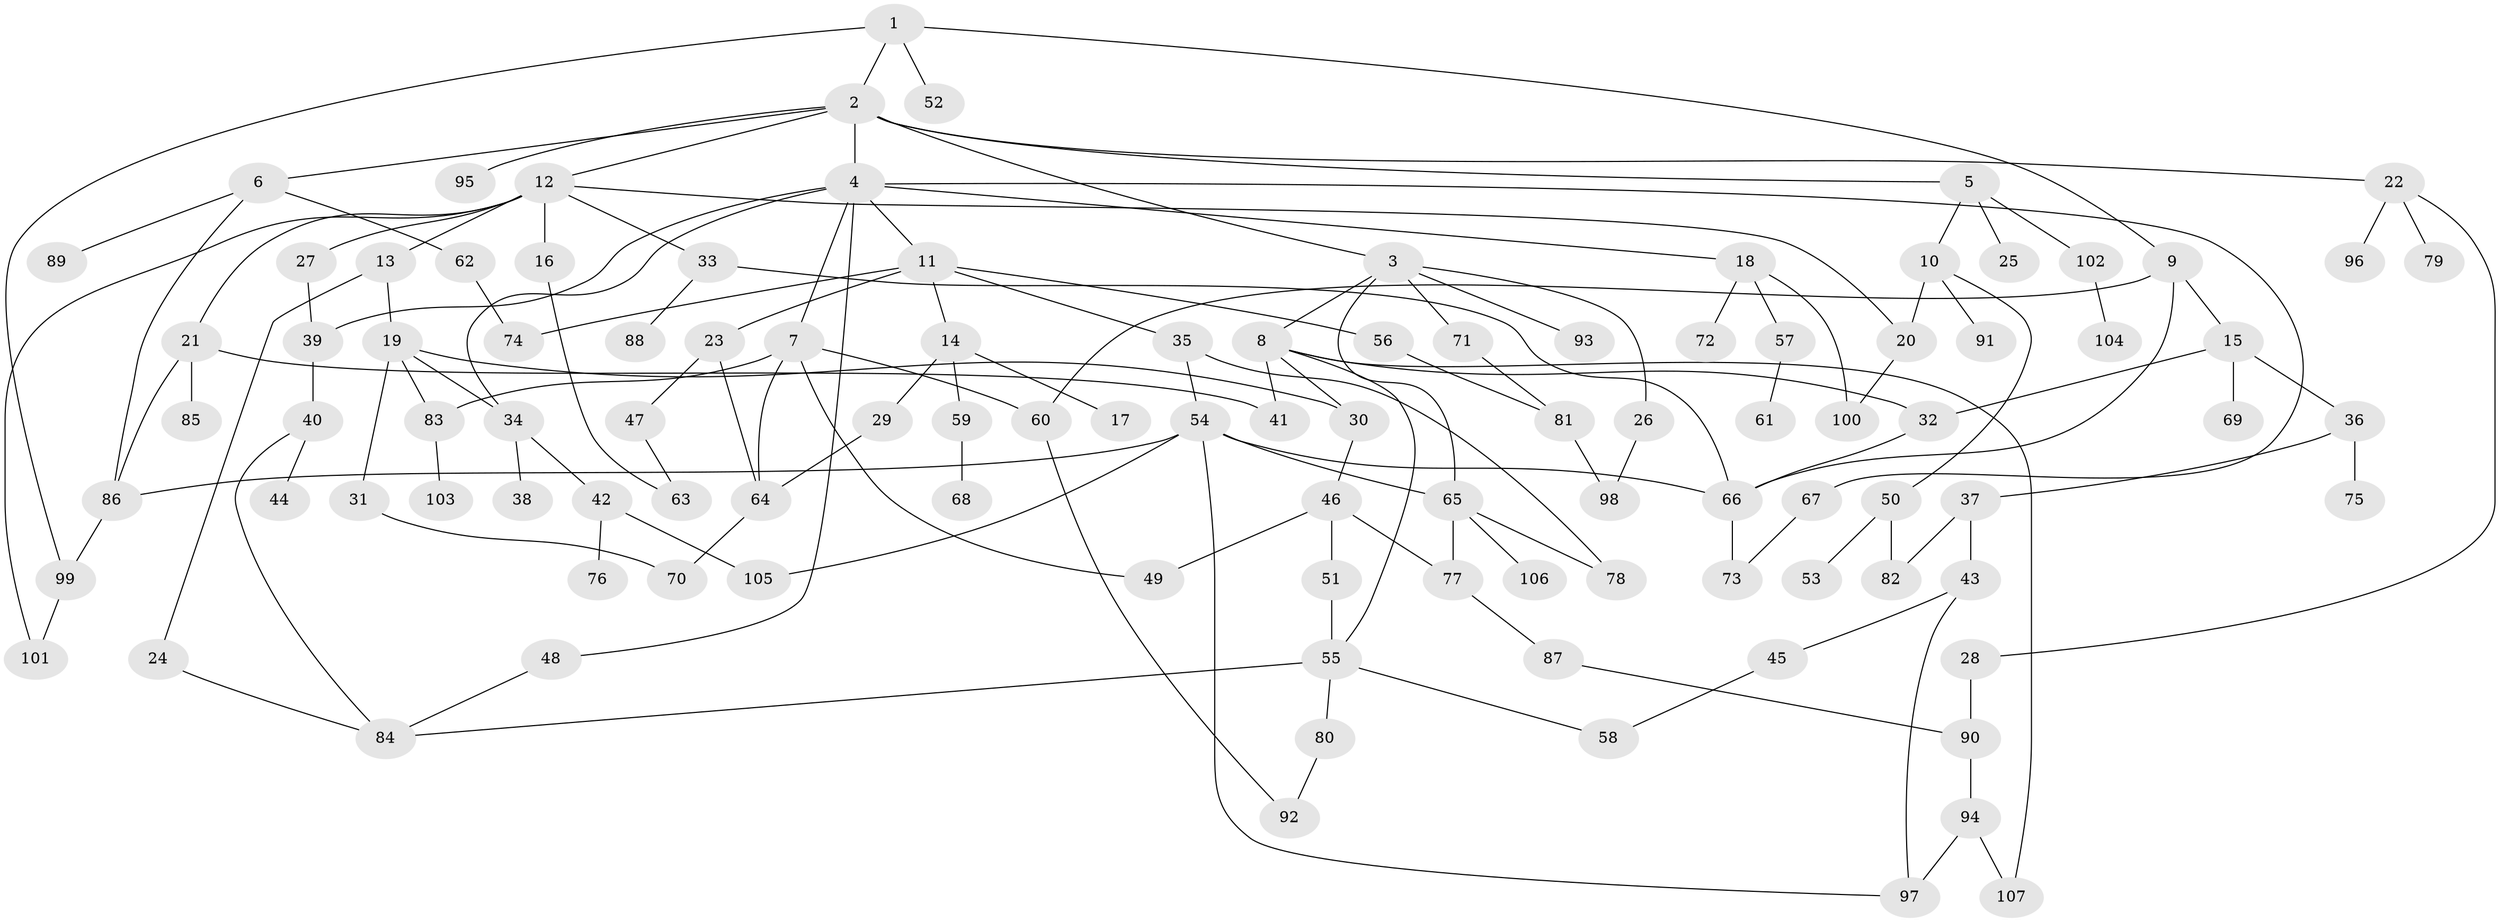 // coarse degree distribution, {1: 0.33962264150943394, 4: 0.03773584905660377, 2: 0.3584905660377358, 3: 0.09433962264150944, 17: 0.018867924528301886, 8: 0.03773584905660377, 10: 0.03773584905660377, 7: 0.03773584905660377, 5: 0.03773584905660377}
// Generated by graph-tools (version 1.1) at 2025/46/03/04/25 21:46:17]
// undirected, 107 vertices, 146 edges
graph export_dot {
graph [start="1"]
  node [color=gray90,style=filled];
  1;
  2;
  3;
  4;
  5;
  6;
  7;
  8;
  9;
  10;
  11;
  12;
  13;
  14;
  15;
  16;
  17;
  18;
  19;
  20;
  21;
  22;
  23;
  24;
  25;
  26;
  27;
  28;
  29;
  30;
  31;
  32;
  33;
  34;
  35;
  36;
  37;
  38;
  39;
  40;
  41;
  42;
  43;
  44;
  45;
  46;
  47;
  48;
  49;
  50;
  51;
  52;
  53;
  54;
  55;
  56;
  57;
  58;
  59;
  60;
  61;
  62;
  63;
  64;
  65;
  66;
  67;
  68;
  69;
  70;
  71;
  72;
  73;
  74;
  75;
  76;
  77;
  78;
  79;
  80;
  81;
  82;
  83;
  84;
  85;
  86;
  87;
  88;
  89;
  90;
  91;
  92;
  93;
  94;
  95;
  96;
  97;
  98;
  99;
  100;
  101;
  102;
  103;
  104;
  105;
  106;
  107;
  1 -- 2;
  1 -- 9;
  1 -- 52;
  1 -- 99;
  2 -- 3;
  2 -- 4;
  2 -- 5;
  2 -- 6;
  2 -- 12;
  2 -- 22;
  2 -- 95;
  3 -- 8;
  3 -- 26;
  3 -- 71;
  3 -- 93;
  3 -- 65;
  4 -- 7;
  4 -- 11;
  4 -- 18;
  4 -- 34;
  4 -- 39;
  4 -- 48;
  4 -- 67;
  5 -- 10;
  5 -- 25;
  5 -- 102;
  6 -- 62;
  6 -- 86;
  6 -- 89;
  7 -- 49;
  7 -- 83;
  7 -- 60;
  7 -- 64;
  8 -- 107;
  8 -- 30;
  8 -- 55;
  8 -- 41;
  8 -- 32;
  9 -- 15;
  9 -- 60;
  9 -- 66;
  10 -- 50;
  10 -- 91;
  10 -- 20;
  11 -- 14;
  11 -- 23;
  11 -- 35;
  11 -- 56;
  11 -- 74;
  12 -- 13;
  12 -- 16;
  12 -- 20;
  12 -- 21;
  12 -- 27;
  12 -- 33;
  12 -- 101;
  13 -- 19;
  13 -- 24;
  14 -- 17;
  14 -- 29;
  14 -- 59;
  15 -- 32;
  15 -- 36;
  15 -- 69;
  16 -- 63;
  18 -- 57;
  18 -- 72;
  18 -- 100;
  19 -- 30;
  19 -- 31;
  19 -- 83;
  19 -- 34;
  20 -- 100;
  21 -- 41;
  21 -- 85;
  21 -- 86;
  22 -- 28;
  22 -- 79;
  22 -- 96;
  23 -- 47;
  23 -- 64;
  24 -- 84;
  26 -- 98;
  27 -- 39;
  28 -- 90;
  29 -- 64;
  30 -- 46;
  31 -- 70;
  32 -- 66;
  33 -- 88;
  33 -- 66;
  34 -- 38;
  34 -- 42;
  35 -- 54;
  35 -- 78;
  36 -- 37;
  36 -- 75;
  37 -- 43;
  37 -- 82;
  39 -- 40;
  40 -- 44;
  40 -- 84;
  42 -- 76;
  42 -- 105;
  43 -- 45;
  43 -- 97;
  45 -- 58;
  46 -- 51;
  46 -- 77;
  46 -- 49;
  47 -- 63;
  48 -- 84;
  50 -- 53;
  50 -- 82;
  51 -- 55;
  54 -- 65;
  54 -- 105;
  54 -- 86;
  54 -- 66;
  54 -- 97;
  55 -- 58;
  55 -- 80;
  55 -- 84;
  56 -- 81;
  57 -- 61;
  59 -- 68;
  60 -- 92;
  62 -- 74;
  64 -- 70;
  65 -- 78;
  65 -- 106;
  65 -- 77;
  66 -- 73;
  67 -- 73;
  71 -- 81;
  77 -- 87;
  80 -- 92;
  81 -- 98;
  83 -- 103;
  86 -- 99;
  87 -- 90;
  90 -- 94;
  94 -- 97;
  94 -- 107;
  99 -- 101;
  102 -- 104;
}
